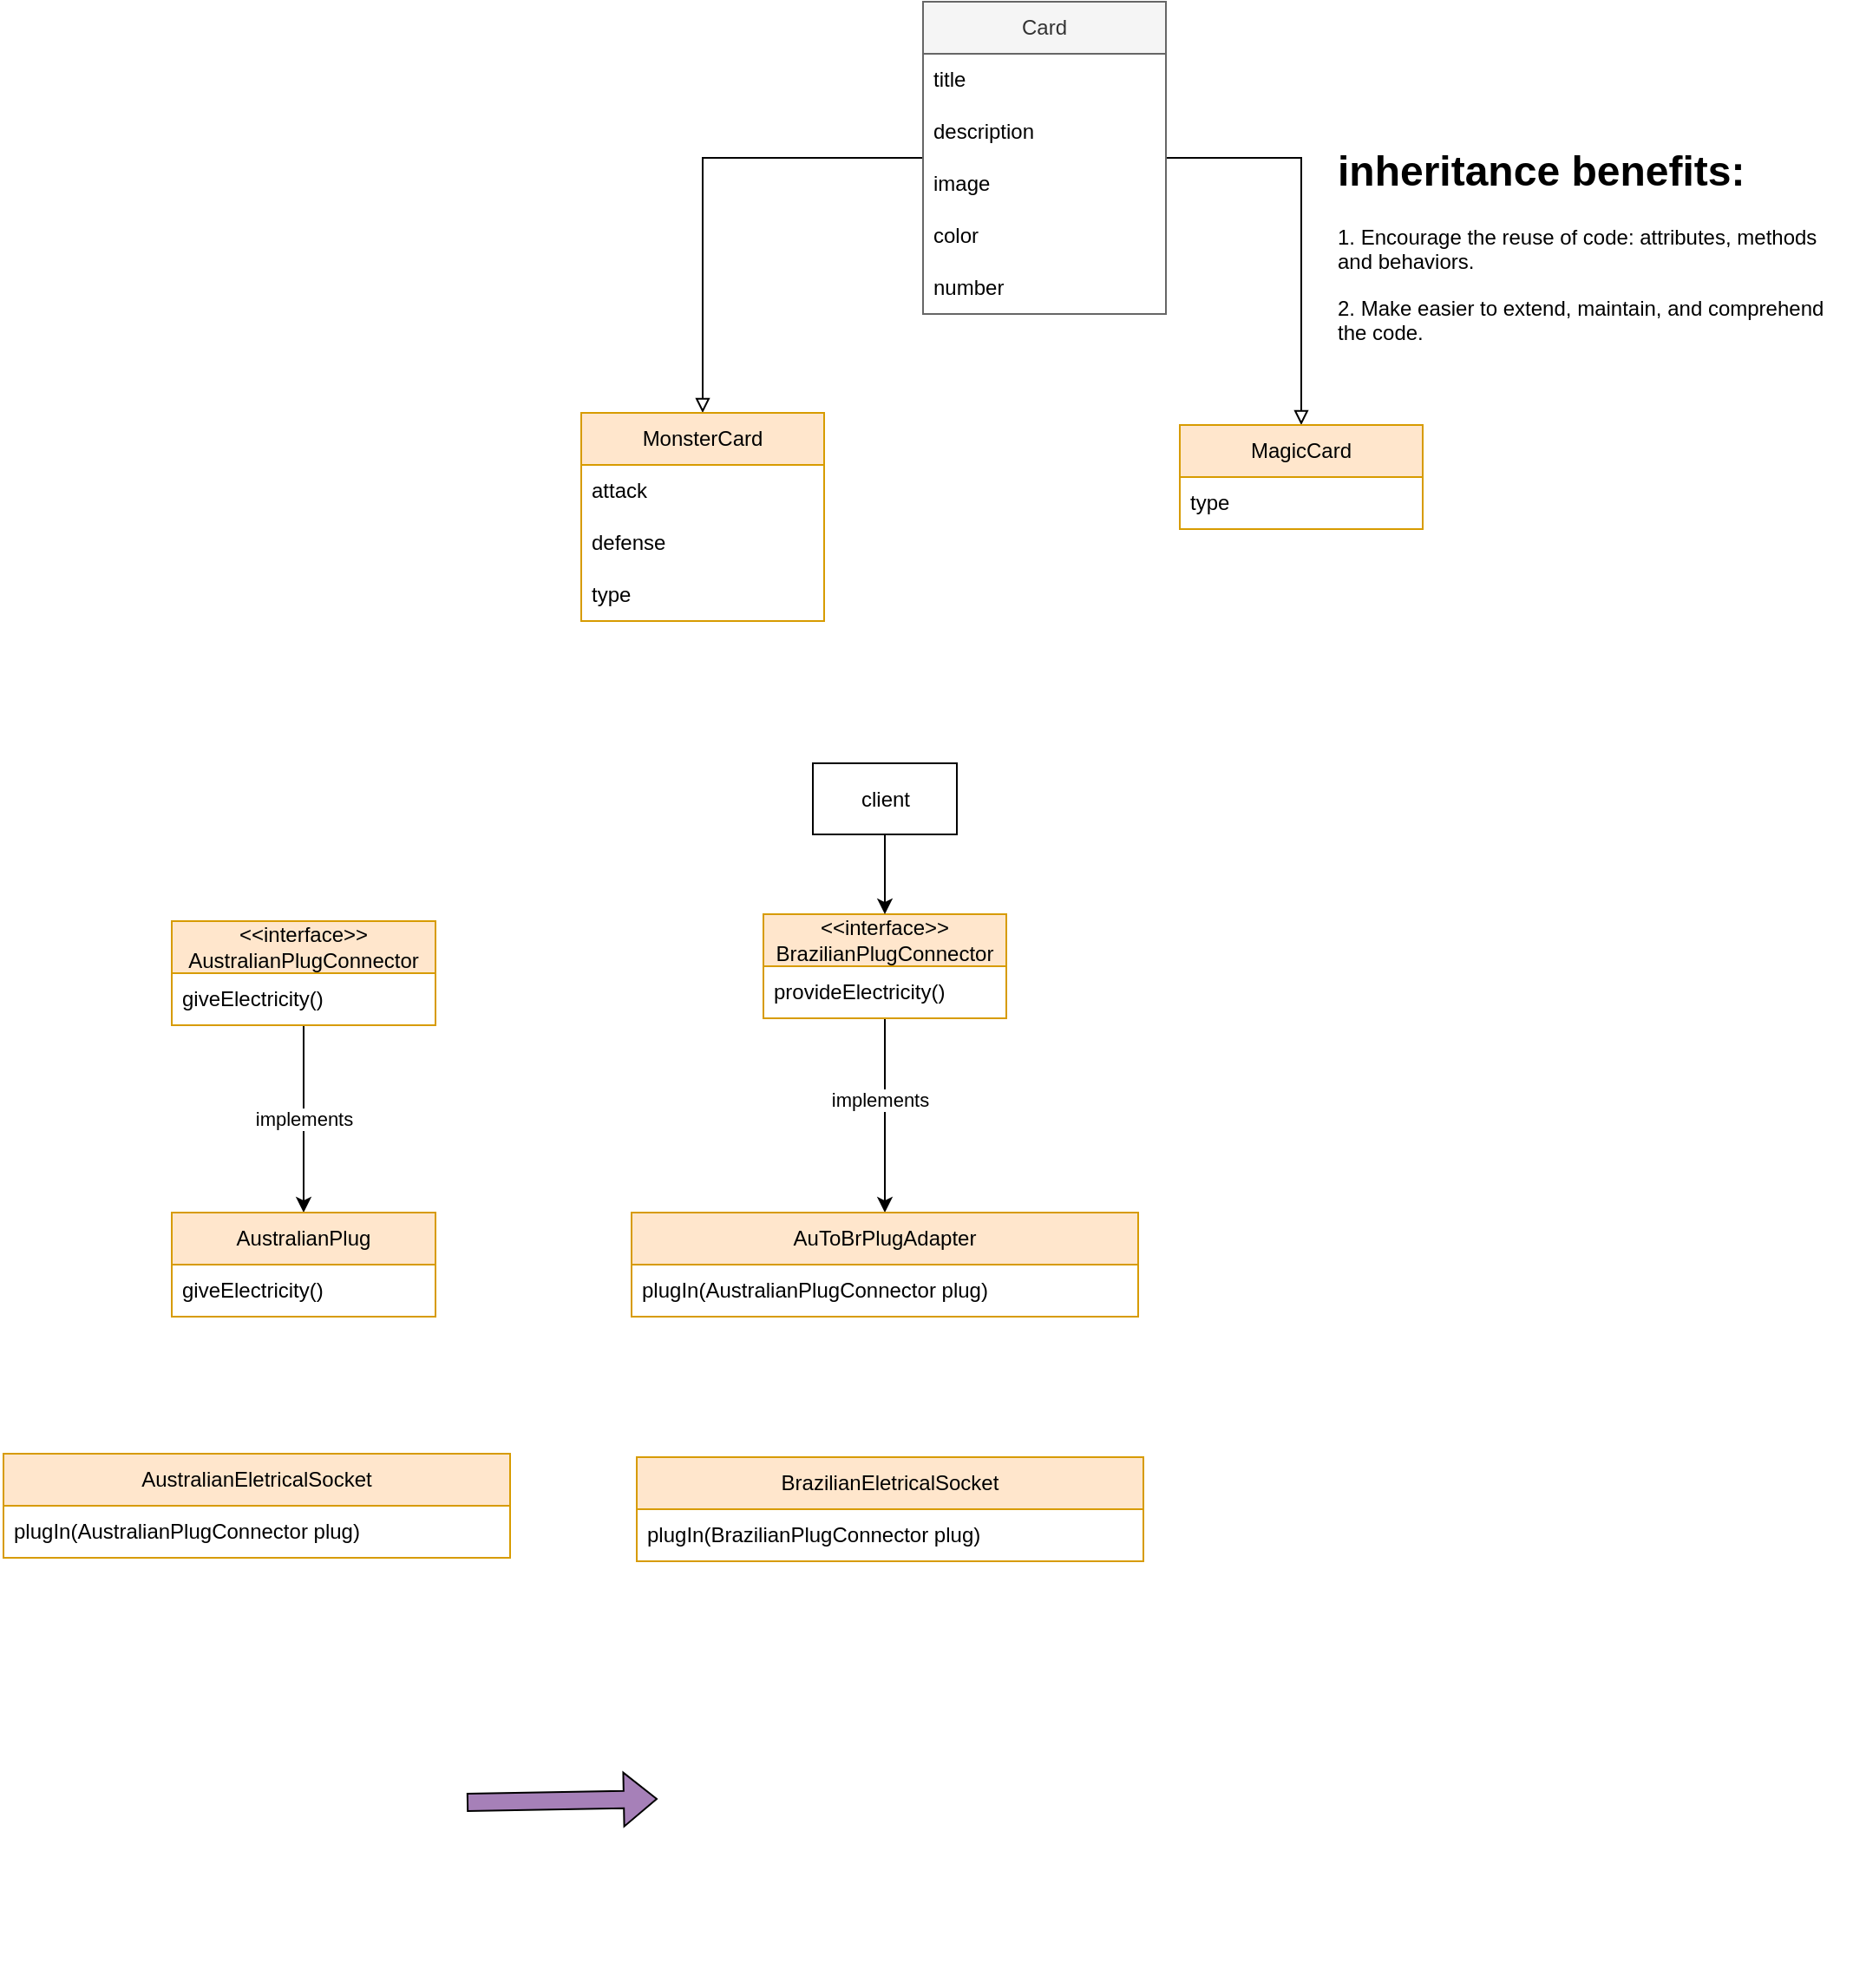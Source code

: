 <mxfile version="24.3.1" type="github">
  <diagram name="Página-1" id="HdAKBonmuuXQj_8cQ7BM">
    <mxGraphModel dx="1790" dy="1241" grid="0" gridSize="10" guides="1" tooltips="1" connect="1" arrows="1" fold="1" page="0" pageScale="1" pageWidth="827" pageHeight="1169" math="0" shadow="0">
      <root>
        <mxCell id="0" />
        <mxCell id="1" parent="0" />
        <mxCell id="hVLT1GGtrsDuqZ0f0UYc-21" style="edgeStyle=orthogonalEdgeStyle;rounded=0;orthogonalLoop=1;jettySize=auto;html=1;entryX=0.5;entryY=0;entryDx=0;entryDy=0;endArrow=block;endFill=0;" parent="1" source="hVLT1GGtrsDuqZ0f0UYc-2" target="hVLT1GGtrsDuqZ0f0UYc-11" edge="1">
          <mxGeometry relative="1" as="geometry" />
        </mxCell>
        <mxCell id="hVLT1GGtrsDuqZ0f0UYc-22" style="edgeStyle=orthogonalEdgeStyle;rounded=0;orthogonalLoop=1;jettySize=auto;html=1;endArrow=block;endFill=0;" parent="1" source="hVLT1GGtrsDuqZ0f0UYc-2" target="hVLT1GGtrsDuqZ0f0UYc-17" edge="1">
          <mxGeometry relative="1" as="geometry" />
        </mxCell>
        <mxCell id="hVLT1GGtrsDuqZ0f0UYc-2" value="Card" style="swimlane;fontStyle=0;childLayout=stackLayout;horizontal=1;startSize=30;horizontalStack=0;resizeParent=1;resizeParentMax=0;resizeLast=0;collapsible=1;marginBottom=0;whiteSpace=wrap;html=1;fillColor=#f5f5f5;strokeColor=#666666;fontColor=#333333;" parent="1" vertex="1">
          <mxGeometry x="381" y="-70" width="140" height="180" as="geometry" />
        </mxCell>
        <mxCell id="hVLT1GGtrsDuqZ0f0UYc-3" value="title&lt;span style=&quot;white-space: pre;&quot;&gt;&#x9;&lt;/span&gt;" style="text;strokeColor=none;fillColor=none;align=left;verticalAlign=middle;spacingLeft=4;spacingRight=4;overflow=hidden;points=[[0,0.5],[1,0.5]];portConstraint=eastwest;rotatable=0;whiteSpace=wrap;html=1;" parent="hVLT1GGtrsDuqZ0f0UYc-2" vertex="1">
          <mxGeometry y="30" width="140" height="30" as="geometry" />
        </mxCell>
        <mxCell id="hVLT1GGtrsDuqZ0f0UYc-4" value="description" style="text;strokeColor=none;fillColor=none;align=left;verticalAlign=middle;spacingLeft=4;spacingRight=4;overflow=hidden;points=[[0,0.5],[1,0.5]];portConstraint=eastwest;rotatable=0;whiteSpace=wrap;html=1;" parent="hVLT1GGtrsDuqZ0f0UYc-2" vertex="1">
          <mxGeometry y="60" width="140" height="30" as="geometry" />
        </mxCell>
        <mxCell id="hVLT1GGtrsDuqZ0f0UYc-5" value="image" style="text;strokeColor=none;fillColor=none;align=left;verticalAlign=middle;spacingLeft=4;spacingRight=4;overflow=hidden;points=[[0,0.5],[1,0.5]];portConstraint=eastwest;rotatable=0;whiteSpace=wrap;html=1;" parent="hVLT1GGtrsDuqZ0f0UYc-2" vertex="1">
          <mxGeometry y="90" width="140" height="30" as="geometry" />
        </mxCell>
        <mxCell id="hVLT1GGtrsDuqZ0f0UYc-9" value="color" style="text;strokeColor=none;fillColor=none;align=left;verticalAlign=middle;spacingLeft=4;spacingRight=4;overflow=hidden;points=[[0,0.5],[1,0.5]];portConstraint=eastwest;rotatable=0;whiteSpace=wrap;html=1;" parent="hVLT1GGtrsDuqZ0f0UYc-2" vertex="1">
          <mxGeometry y="120" width="140" height="30" as="geometry" />
        </mxCell>
        <mxCell id="hVLT1GGtrsDuqZ0f0UYc-8" value="number" style="text;strokeColor=none;fillColor=none;align=left;verticalAlign=middle;spacingLeft=4;spacingRight=4;overflow=hidden;points=[[0,0.5],[1,0.5]];portConstraint=eastwest;rotatable=0;whiteSpace=wrap;html=1;" parent="hVLT1GGtrsDuqZ0f0UYc-2" vertex="1">
          <mxGeometry y="150" width="140" height="30" as="geometry" />
        </mxCell>
        <mxCell id="hVLT1GGtrsDuqZ0f0UYc-11" value="MonsterCard" style="swimlane;fontStyle=0;childLayout=stackLayout;horizontal=1;startSize=30;horizontalStack=0;resizeParent=1;resizeParentMax=0;resizeLast=0;collapsible=1;marginBottom=0;whiteSpace=wrap;html=1;fillColor=#ffe6cc;strokeColor=#d79b00;" parent="1" vertex="1">
          <mxGeometry x="184" y="167" width="140" height="120" as="geometry" />
        </mxCell>
        <mxCell id="hVLT1GGtrsDuqZ0f0UYc-12" value="attack" style="text;strokeColor=none;fillColor=none;align=left;verticalAlign=middle;spacingLeft=4;spacingRight=4;overflow=hidden;points=[[0,0.5],[1,0.5]];portConstraint=eastwest;rotatable=0;whiteSpace=wrap;html=1;" parent="hVLT1GGtrsDuqZ0f0UYc-11" vertex="1">
          <mxGeometry y="30" width="140" height="30" as="geometry" />
        </mxCell>
        <mxCell id="hVLT1GGtrsDuqZ0f0UYc-13" value="defense" style="text;strokeColor=none;fillColor=none;align=left;verticalAlign=middle;spacingLeft=4;spacingRight=4;overflow=hidden;points=[[0,0.5],[1,0.5]];portConstraint=eastwest;rotatable=0;whiteSpace=wrap;html=1;" parent="hVLT1GGtrsDuqZ0f0UYc-11" vertex="1">
          <mxGeometry y="60" width="140" height="30" as="geometry" />
        </mxCell>
        <mxCell id="hVLT1GGtrsDuqZ0f0UYc-14" value="type" style="text;strokeColor=none;fillColor=none;align=left;verticalAlign=middle;spacingLeft=4;spacingRight=4;overflow=hidden;points=[[0,0.5],[1,0.5]];portConstraint=eastwest;rotatable=0;whiteSpace=wrap;html=1;" parent="hVLT1GGtrsDuqZ0f0UYc-11" vertex="1">
          <mxGeometry y="90" width="140" height="30" as="geometry" />
        </mxCell>
        <mxCell id="hVLT1GGtrsDuqZ0f0UYc-17" value="MagicCard" style="swimlane;fontStyle=0;childLayout=stackLayout;horizontal=1;startSize=30;horizontalStack=0;resizeParent=1;resizeParentMax=0;resizeLast=0;collapsible=1;marginBottom=0;whiteSpace=wrap;html=1;fillColor=#ffe6cc;strokeColor=#d79b00;" parent="1" vertex="1">
          <mxGeometry x="529" y="174" width="140" height="60" as="geometry" />
        </mxCell>
        <mxCell id="hVLT1GGtrsDuqZ0f0UYc-18" value="type" style="text;strokeColor=none;fillColor=none;align=left;verticalAlign=middle;spacingLeft=4;spacingRight=4;overflow=hidden;points=[[0,0.5],[1,0.5]];portConstraint=eastwest;rotatable=0;whiteSpace=wrap;html=1;" parent="hVLT1GGtrsDuqZ0f0UYc-17" vertex="1">
          <mxGeometry y="30" width="140" height="30" as="geometry" />
        </mxCell>
        <mxCell id="hVLT1GGtrsDuqZ0f0UYc-23" value="&lt;h1 style=&quot;margin-top: 0px;&quot;&gt;inheritance benefits:&lt;/h1&gt;&lt;p&gt;1. Encourage the reuse of code: attributes, methods and behaviors.&lt;/p&gt;&lt;p&gt;2. Make easier to extend, maintain, and comprehend the code.&lt;/p&gt;&lt;p&gt;&lt;br&gt;&lt;/p&gt;" style="text;html=1;whiteSpace=wrap;overflow=hidden;rounded=0;" parent="1" vertex="1">
          <mxGeometry x="618" y="7" width="298" height="215" as="geometry" />
        </mxCell>
        <mxCell id="zlBQmebZdmNKj8aYOll_-13" value="implements" style="edgeStyle=orthogonalEdgeStyle;rounded=0;orthogonalLoop=1;jettySize=auto;html=1;entryX=0.5;entryY=0;entryDx=0;entryDy=0;" edge="1" parent="1" source="zlBQmebZdmNKj8aYOll_-5" target="zlBQmebZdmNKj8aYOll_-11">
          <mxGeometry relative="1" as="geometry" />
        </mxCell>
        <mxCell id="zlBQmebZdmNKj8aYOll_-5" value="&amp;lt;&amp;lt;interface&amp;gt;&amp;gt;&lt;br&gt;AustralianPlugConnector" style="swimlane;fontStyle=0;childLayout=stackLayout;horizontal=1;startSize=30;horizontalStack=0;resizeParent=1;resizeParentMax=0;resizeLast=0;collapsible=1;marginBottom=0;whiteSpace=wrap;html=1;fillColor=#ffe6cc;strokeColor=#d79b00;" vertex="1" parent="1">
          <mxGeometry x="-52" y="460" width="152" height="60" as="geometry" />
        </mxCell>
        <mxCell id="zlBQmebZdmNKj8aYOll_-6" value="giveElectricity()" style="text;strokeColor=none;fillColor=none;align=left;verticalAlign=middle;spacingLeft=4;spacingRight=4;overflow=hidden;points=[[0,0.5],[1,0.5]];portConstraint=eastwest;rotatable=0;whiteSpace=wrap;html=1;" vertex="1" parent="zlBQmebZdmNKj8aYOll_-5">
          <mxGeometry y="30" width="152" height="30" as="geometry" />
        </mxCell>
        <mxCell id="zlBQmebZdmNKj8aYOll_-23" style="edgeStyle=orthogonalEdgeStyle;rounded=0;orthogonalLoop=1;jettySize=auto;html=1;" edge="1" parent="1" source="zlBQmebZdmNKj8aYOll_-9" target="zlBQmebZdmNKj8aYOll_-21">
          <mxGeometry relative="1" as="geometry" />
        </mxCell>
        <mxCell id="zlBQmebZdmNKj8aYOll_-24" value="implements" style="edgeLabel;html=1;align=center;verticalAlign=middle;resizable=0;points=[];" vertex="1" connectable="0" parent="zlBQmebZdmNKj8aYOll_-23">
          <mxGeometry x="-0.161" y="-3" relative="1" as="geometry">
            <mxPoint as="offset" />
          </mxGeometry>
        </mxCell>
        <mxCell id="zlBQmebZdmNKj8aYOll_-9" value="&amp;lt;&amp;lt;interface&amp;gt;&amp;gt;&lt;br&gt;Brazilian&lt;span style=&quot;background-color: initial;&quot;&gt;PlugConnector&lt;/span&gt;" style="swimlane;fontStyle=0;childLayout=stackLayout;horizontal=1;startSize=30;horizontalStack=0;resizeParent=1;resizeParentMax=0;resizeLast=0;collapsible=1;marginBottom=0;whiteSpace=wrap;html=1;fillColor=#ffe6cc;strokeColor=#d79b00;" vertex="1" parent="1">
          <mxGeometry x="289" y="456" width="140" height="60" as="geometry" />
        </mxCell>
        <mxCell id="zlBQmebZdmNKj8aYOll_-10" value="provideElectricity()" style="text;strokeColor=none;fillColor=none;align=left;verticalAlign=middle;spacingLeft=4;spacingRight=4;overflow=hidden;points=[[0,0.5],[1,0.5]];portConstraint=eastwest;rotatable=0;whiteSpace=wrap;html=1;" vertex="1" parent="zlBQmebZdmNKj8aYOll_-9">
          <mxGeometry y="30" width="140" height="30" as="geometry" />
        </mxCell>
        <mxCell id="zlBQmebZdmNKj8aYOll_-11" value="AustralianPlug" style="swimlane;fontStyle=0;childLayout=stackLayout;horizontal=1;startSize=30;horizontalStack=0;resizeParent=1;resizeParentMax=0;resizeLast=0;collapsible=1;marginBottom=0;whiteSpace=wrap;html=1;fillColor=#ffe6cc;strokeColor=#d79b00;" vertex="1" parent="1">
          <mxGeometry x="-52" y="628" width="152" height="60" as="geometry" />
        </mxCell>
        <mxCell id="zlBQmebZdmNKj8aYOll_-12" value="giveElectricity()" style="text;strokeColor=none;fillColor=none;align=left;verticalAlign=middle;spacingLeft=4;spacingRight=4;overflow=hidden;points=[[0,0.5],[1,0.5]];portConstraint=eastwest;rotatable=0;whiteSpace=wrap;html=1;" vertex="1" parent="zlBQmebZdmNKj8aYOll_-11">
          <mxGeometry y="30" width="152" height="30" as="geometry" />
        </mxCell>
        <mxCell id="zlBQmebZdmNKj8aYOll_-14" value="AustralianEletricalSocket" style="swimlane;fontStyle=0;childLayout=stackLayout;horizontal=1;startSize=30;horizontalStack=0;resizeParent=1;resizeParentMax=0;resizeLast=0;collapsible=1;marginBottom=0;whiteSpace=wrap;html=1;fillColor=#ffe6cc;strokeColor=#d79b00;" vertex="1" parent="1">
          <mxGeometry x="-149" y="767" width="292" height="60" as="geometry" />
        </mxCell>
        <mxCell id="zlBQmebZdmNKj8aYOll_-15" value="plugIn(AustralianPlugConnector plug)" style="text;strokeColor=none;fillColor=none;align=left;verticalAlign=middle;spacingLeft=4;spacingRight=4;overflow=hidden;points=[[0,0.5],[1,0.5]];portConstraint=eastwest;rotatable=0;whiteSpace=wrap;html=1;" vertex="1" parent="zlBQmebZdmNKj8aYOll_-14">
          <mxGeometry y="30" width="292" height="30" as="geometry" />
        </mxCell>
        <mxCell id="zlBQmebZdmNKj8aYOll_-17" value="BrazilianEletricalSocket" style="swimlane;fontStyle=0;childLayout=stackLayout;horizontal=1;startSize=30;horizontalStack=0;resizeParent=1;resizeParentMax=0;resizeLast=0;collapsible=1;marginBottom=0;whiteSpace=wrap;html=1;fillColor=#ffe6cc;strokeColor=#d79b00;" vertex="1" parent="1">
          <mxGeometry x="216" y="769" width="292" height="60" as="geometry" />
        </mxCell>
        <mxCell id="zlBQmebZdmNKj8aYOll_-18" value="plugIn(BrazilianPlugConnector plug)" style="text;strokeColor=none;fillColor=none;align=left;verticalAlign=middle;spacingLeft=4;spacingRight=4;overflow=hidden;points=[[0,0.5],[1,0.5]];portConstraint=eastwest;rotatable=0;whiteSpace=wrap;html=1;" vertex="1" parent="zlBQmebZdmNKj8aYOll_-17">
          <mxGeometry y="30" width="292" height="30" as="geometry" />
        </mxCell>
        <mxCell id="zlBQmebZdmNKj8aYOll_-21" value="AuToBrPlugAdapter" style="swimlane;fontStyle=0;childLayout=stackLayout;horizontal=1;startSize=30;horizontalStack=0;resizeParent=1;resizeParentMax=0;resizeLast=0;collapsible=1;marginBottom=0;whiteSpace=wrap;html=1;fillColor=#ffe6cc;strokeColor=#d79b00;" vertex="1" parent="1">
          <mxGeometry x="213" y="628" width="292" height="60" as="geometry" />
        </mxCell>
        <mxCell id="zlBQmebZdmNKj8aYOll_-22" value="plugIn(AustralianPlugConnector plug)" style="text;strokeColor=none;fillColor=none;align=left;verticalAlign=middle;spacingLeft=4;spacingRight=4;overflow=hidden;points=[[0,0.5],[1,0.5]];portConstraint=eastwest;rotatable=0;whiteSpace=wrap;html=1;" vertex="1" parent="zlBQmebZdmNKj8aYOll_-21">
          <mxGeometry y="30" width="292" height="30" as="geometry" />
        </mxCell>
        <mxCell id="zlBQmebZdmNKj8aYOll_-26" style="edgeStyle=orthogonalEdgeStyle;rounded=0;orthogonalLoop=1;jettySize=auto;html=1;entryX=0.5;entryY=0;entryDx=0;entryDy=0;" edge="1" parent="1" source="zlBQmebZdmNKj8aYOll_-25" target="zlBQmebZdmNKj8aYOll_-9">
          <mxGeometry relative="1" as="geometry" />
        </mxCell>
        <mxCell id="zlBQmebZdmNKj8aYOll_-25" value="client" style="rounded=0;whiteSpace=wrap;html=1;" vertex="1" parent="1">
          <mxGeometry x="317.5" y="369" width="83" height="41" as="geometry" />
        </mxCell>
        <mxCell id="zlBQmebZdmNKj8aYOll_-27" value="" style="shape=image;verticalLabelPosition=bottom;labelBackgroundColor=default;verticalAlign=top;aspect=fixed;imageAspect=0;image=https://www.finnleyelectrical.com.au/wp-content/uploads/2023/02/Australia-Type-I-Plug.jpg;" vertex="1" parent="1">
          <mxGeometry x="-151" y="868.6" width="251" height="191.8" as="geometry" />
        </mxCell>
        <mxCell id="zlBQmebZdmNKj8aYOll_-28" value="" style="shape=image;verticalLabelPosition=bottom;labelBackgroundColor=default;verticalAlign=top;aspect=fixed;imageAspect=0;image=https://www.electricalsafetyfirst.org.uk/_client/imgs/plug-types/type-n.svg;" vertex="1" parent="1">
          <mxGeometry x="247" y="855" width="219" height="219" as="geometry" />
        </mxCell>
        <mxCell id="zlBQmebZdmNKj8aYOll_-29" value="" style="shape=flexArrow;endArrow=classic;html=1;rounded=0;fillColor=#A680B8;" edge="1" parent="1">
          <mxGeometry width="50" height="50" relative="1" as="geometry">
            <mxPoint x="118" y="968" as="sourcePoint" />
            <mxPoint x="228" y="966" as="targetPoint" />
          </mxGeometry>
        </mxCell>
      </root>
    </mxGraphModel>
  </diagram>
</mxfile>
